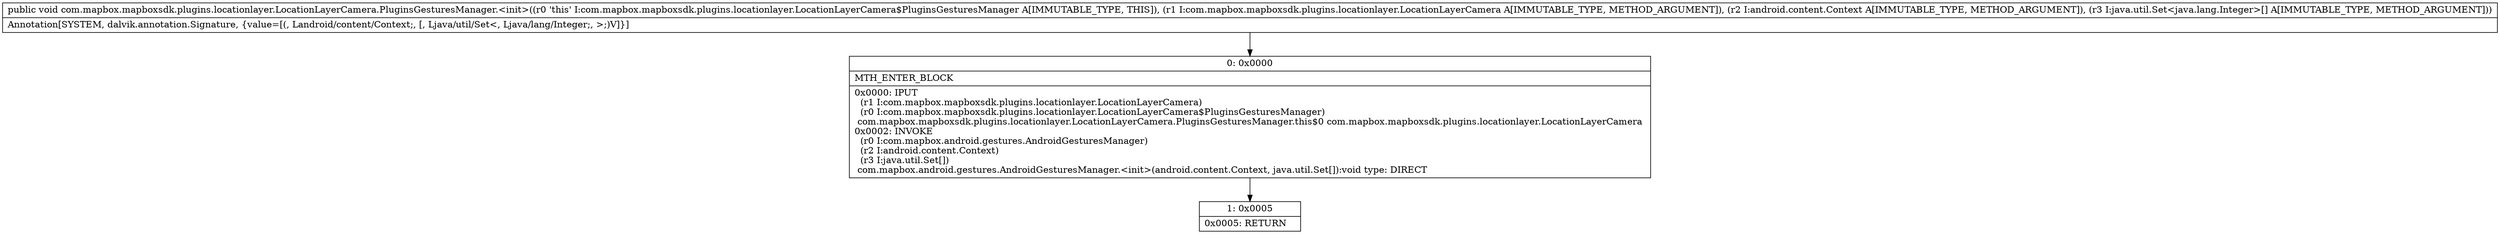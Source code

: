 digraph "CFG forcom.mapbox.mapboxsdk.plugins.locationlayer.LocationLayerCamera.PluginsGesturesManager.\<init\>(Lcom\/mapbox\/mapboxsdk\/plugins\/locationlayer\/LocationLayerCamera;Landroid\/content\/Context;[Ljava\/util\/Set;)V" {
Node_0 [shape=record,label="{0\:\ 0x0000|MTH_ENTER_BLOCK\l|0x0000: IPUT  \l  (r1 I:com.mapbox.mapboxsdk.plugins.locationlayer.LocationLayerCamera)\l  (r0 I:com.mapbox.mapboxsdk.plugins.locationlayer.LocationLayerCamera$PluginsGesturesManager)\l com.mapbox.mapboxsdk.plugins.locationlayer.LocationLayerCamera.PluginsGesturesManager.this$0 com.mapbox.mapboxsdk.plugins.locationlayer.LocationLayerCamera \l0x0002: INVOKE  \l  (r0 I:com.mapbox.android.gestures.AndroidGesturesManager)\l  (r2 I:android.content.Context)\l  (r3 I:java.util.Set[])\l com.mapbox.android.gestures.AndroidGesturesManager.\<init\>(android.content.Context, java.util.Set[]):void type: DIRECT \l}"];
Node_1 [shape=record,label="{1\:\ 0x0005|0x0005: RETURN   \l}"];
MethodNode[shape=record,label="{public void com.mapbox.mapboxsdk.plugins.locationlayer.LocationLayerCamera.PluginsGesturesManager.\<init\>((r0 'this' I:com.mapbox.mapboxsdk.plugins.locationlayer.LocationLayerCamera$PluginsGesturesManager A[IMMUTABLE_TYPE, THIS]), (r1 I:com.mapbox.mapboxsdk.plugins.locationlayer.LocationLayerCamera A[IMMUTABLE_TYPE, METHOD_ARGUMENT]), (r2 I:android.content.Context A[IMMUTABLE_TYPE, METHOD_ARGUMENT]), (r3 I:java.util.Set\<java.lang.Integer\>[] A[IMMUTABLE_TYPE, METHOD_ARGUMENT]))  | Annotation[SYSTEM, dalvik.annotation.Signature, \{value=[(, Landroid\/content\/Context;, [, Ljava\/util\/Set\<, Ljava\/lang\/Integer;, \>;)V]\}]\l}"];
MethodNode -> Node_0;
Node_0 -> Node_1;
}


